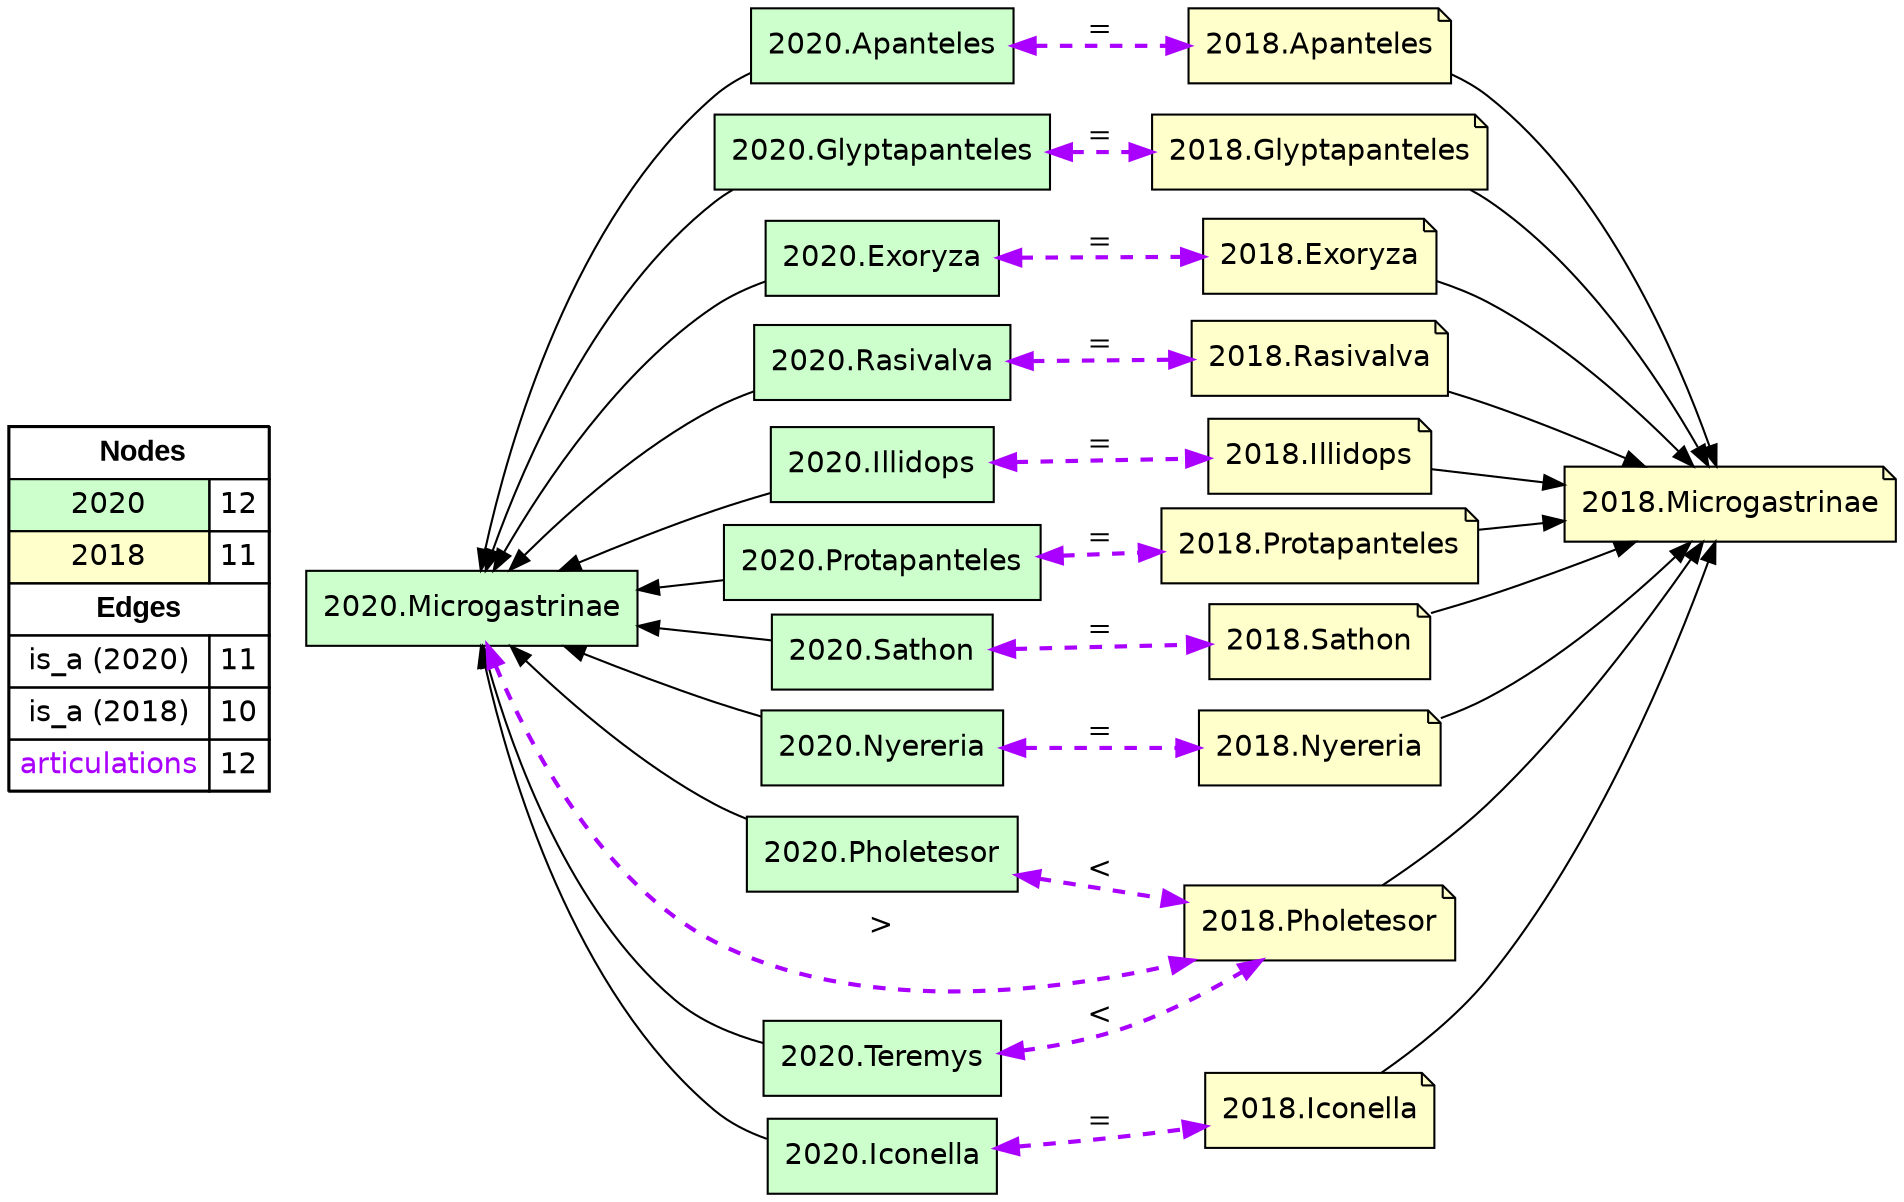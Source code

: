 digraph{
rankdir=LR
node[shape=circle style=filled fillcolor="#FFFFFF"] 
node[shape=box style=filled fillcolor="#CCFFCC" fontname="helvetica"] 
"2020.Apanteles"
"2020.Glyptapanteles"
"2020.Exoryza"
"2020.Rasivalva"
"2020.Teremys"
"2020.Illidops"
"2020.Protapanteles"
"2020.Sathon"
"2020.Microgastrinae"
"2020.Nyereria"
"2020.Pholetesor"
"2020.Iconella"
node[shape=circle style=filled fillcolor="#FFFFFF"] 
node[shape=note style=filled fillcolor="#FFFFCC" fontname="helvetica"] 
"2018.Microgastrinae"
"2018.Iconella"
"2018.Glyptapanteles"
"2018.Nyereria"
"2018.Sathon"
"2018.Rasivalva"
"2018.Pholetesor"
"2018.Illidops"
"2018.Apanteles"
"2018.Exoryza"
"2018.Protapanteles"
edge[style=solid color="#000000" constraint=true penwidth=1 dir=forward]
edge[style=solid color="#000000" constraint=true penwidth=1 dir=forward]
"2020.Microgastrinae" -> "2020.Apanteles" [dir=back]
"2020.Microgastrinae" -> "2020.Iconella" [dir=back]
"2020.Microgastrinae" -> "2020.Illidops" [dir=back]
"2020.Microgastrinae" -> "2020.Sathon" [dir=back]
"2020.Microgastrinae" -> "2020.Protapanteles" [dir=back]
"2020.Microgastrinae" -> "2020.Pholetesor" [dir=back]
"2020.Microgastrinae" -> "2020.Nyereria" [dir=back]
"2020.Microgastrinae" -> "2020.Exoryza" [dir=back]
"2020.Microgastrinae" -> "2020.Teremys" [dir=back]
"2020.Microgastrinae" -> "2020.Rasivalva" [dir=back]
"2020.Microgastrinae" -> "2020.Glyptapanteles" [dir=back]
edge[style=solid color="#000000" constraint=true penwidth=1 dir=forward]
edge[style=solid color="#000000" constraint=true penwidth=1 dir=forward]
"2018.Pholetesor" -> "2018.Microgastrinae"
"2018.Exoryza" -> "2018.Microgastrinae"
"2018.Illidops" -> "2018.Microgastrinae"
"2018.Nyereria" -> "2018.Microgastrinae"
"2018.Iconella" -> "2018.Microgastrinae"
"2018.Glyptapanteles" -> "2018.Microgastrinae"
"2018.Protapanteles" -> "2018.Microgastrinae"
"2018.Apanteles" -> "2018.Microgastrinae"
"2018.Rasivalva" -> "2018.Microgastrinae"
"2018.Sathon" -> "2018.Microgastrinae"
edge[style=solid color="#000000" constraint=true penwidth=1 dir=forward]
edge[style=dashed color="#AA00FF" constraint=true penwidth=2 dir=both]
"2020.Sathon" -> "2018.Sathon" [label="="]
"2020.Exoryza" -> "2018.Exoryza" [label="="]
"2020.Illidops" -> "2018.Illidops" [label="="]
"2020.Protapanteles" -> "2018.Protapanteles" [label="="]
"2020.Teremys" -> "2018.Pholetesor" [label="<"]
"2020.Glyptapanteles" -> "2018.Glyptapanteles" [label="="]
"2020.Apanteles" -> "2018.Apanteles" [label="="]
"2020.Iconella" -> "2018.Iconella" [label="="]
"2020.Rasivalva" -> "2018.Rasivalva" [label="="]
"2020.Microgastrinae" -> "2018.Pholetesor" [label=">"]
"2020.Pholetesor" -> "2018.Pholetesor" [label="<"]
"2020.Nyereria" -> "2018.Nyereria" [label="="]
node[shape=box] 
{rank=source Legend [fillcolor= white margin=0 label=< 
 <TABLE BORDER="0" CELLBORDER="1" CELLSPACING="0" CELLPADDING="4"> 
<TR> <TD COLSPAN="2"><font face="Arial Black"> Nodes</font></TD> </TR> 
<TR> 
 <TD bgcolor="#CCFFCC" fontname="helvetica">2020</TD> 
 <TD>12</TD> 
 </TR> 
<TR> 
 <TD bgcolor="#FFFFCC" fontname="helvetica">2018</TD> 
 <TD>11</TD> 
 </TR> 
<TR> <TD COLSPAN="2"><font face = "Arial Black"> Edges </font></TD> </TR> 
<TR> 
 <TD><font color ="#000000">is_a (2020)</font></TD><TD>11</TD>
</TR>
<TR> 
 <TD><font color ="#000000">is_a (2018)</font></TD><TD>10</TD>
</TR>
<TR> 
 <TD><font color ="#AA00FF">articulations</font></TD><TD>12</TD>
</TR>
</TABLE> 
 >] } 
}